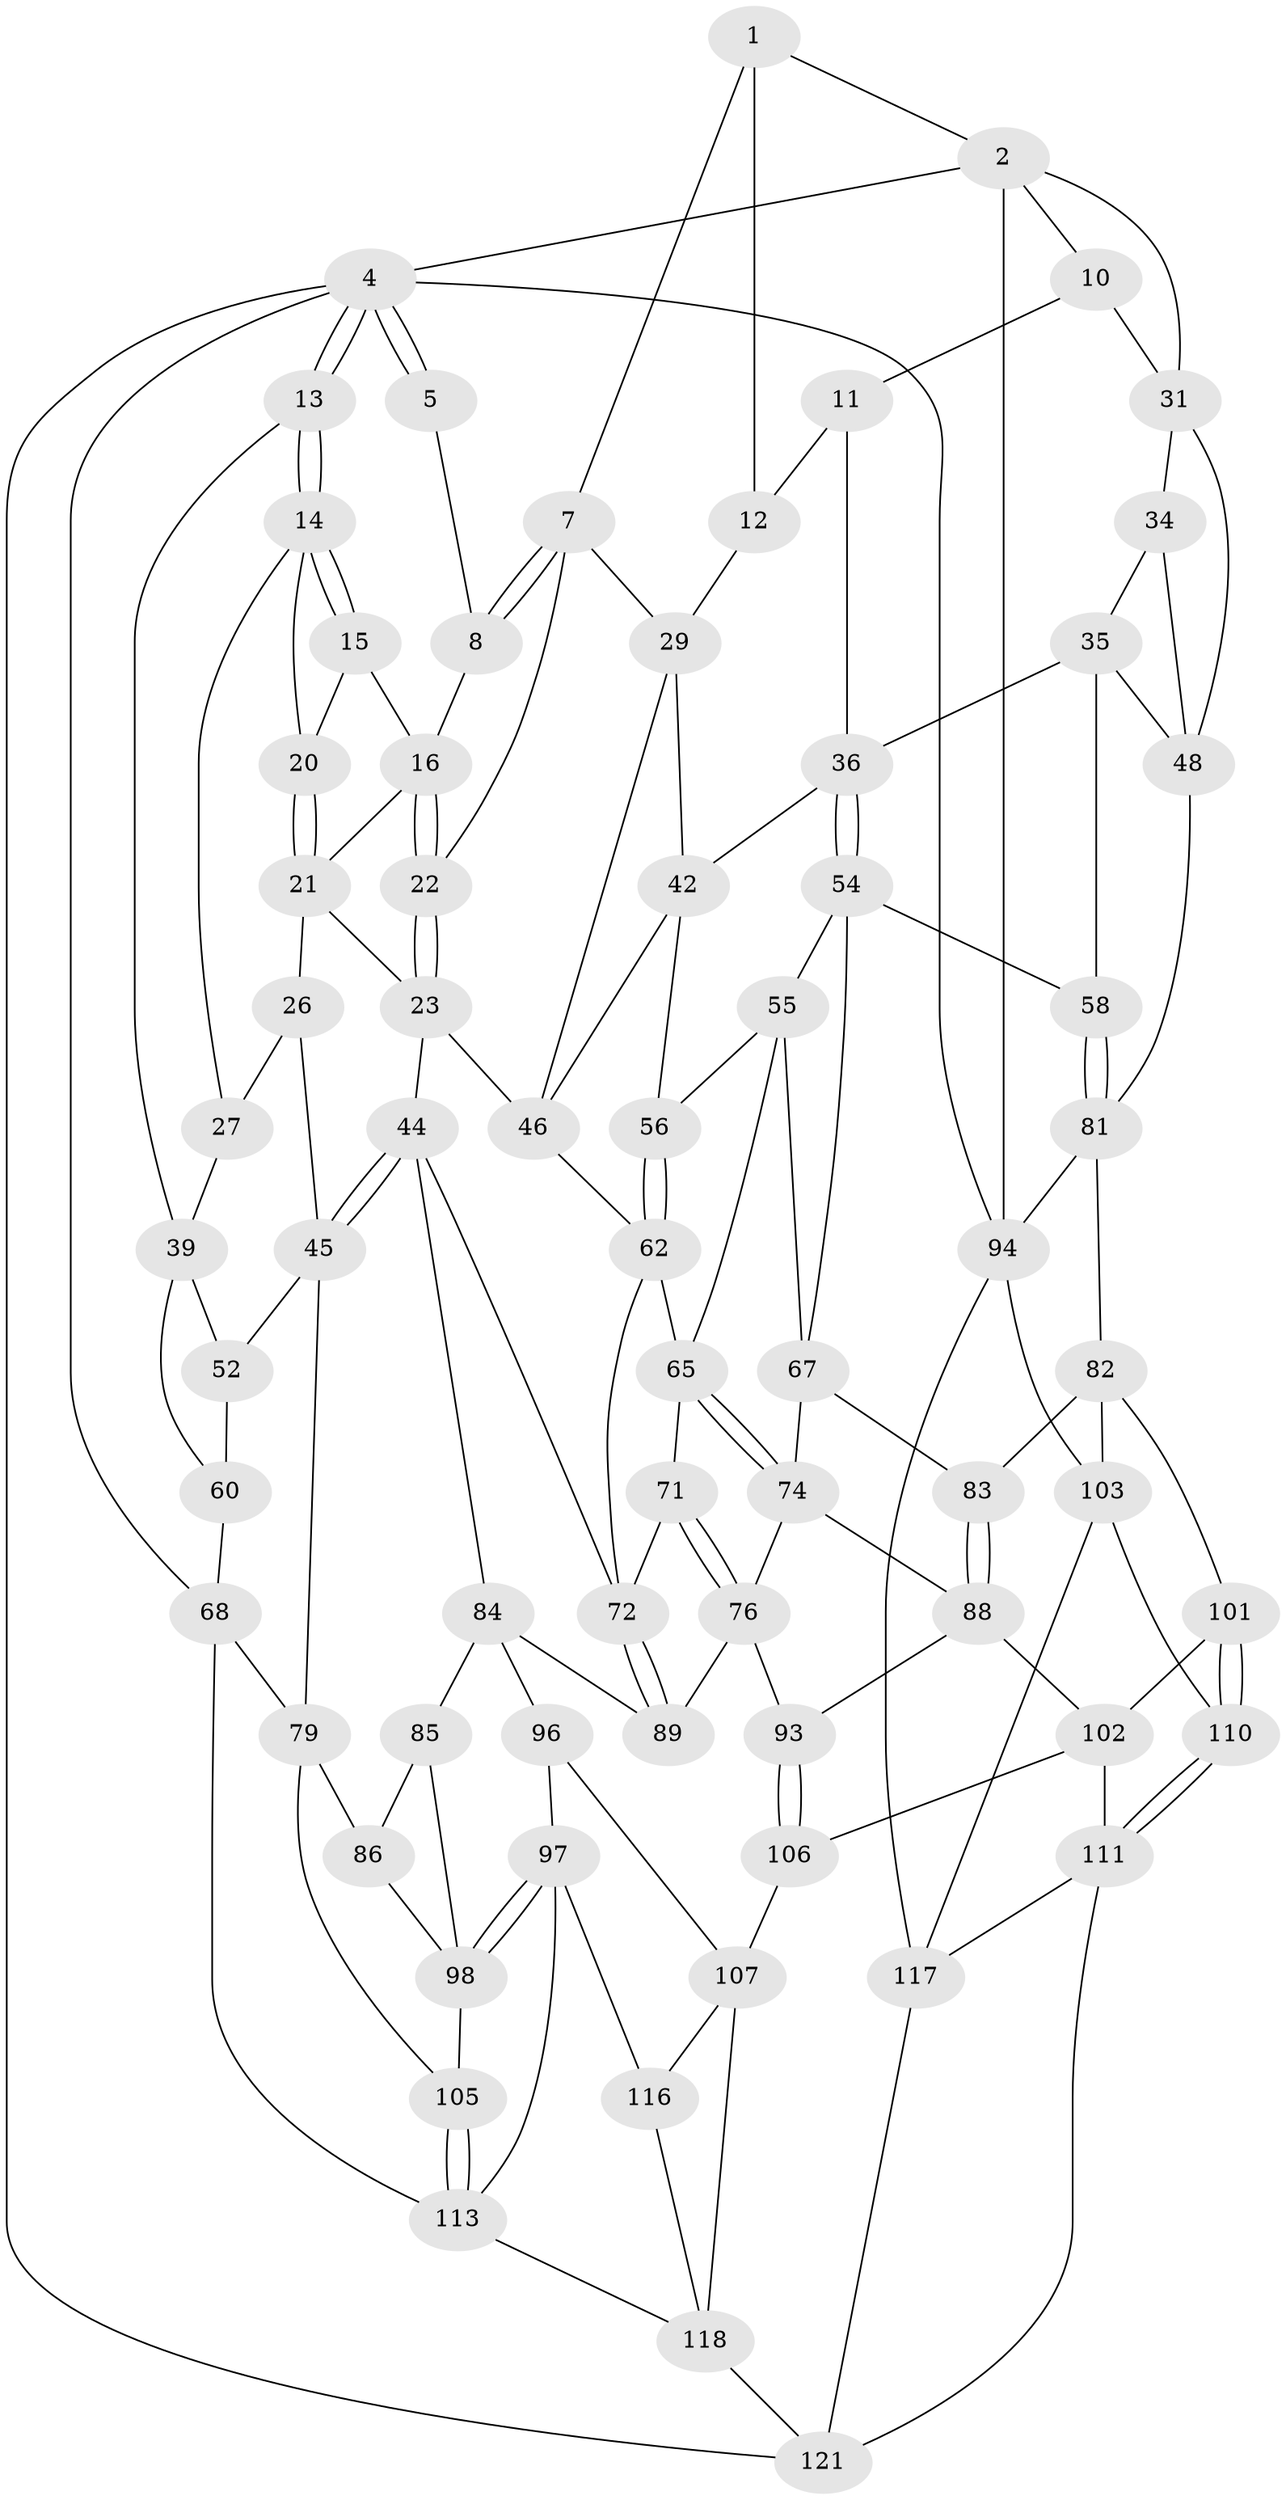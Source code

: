 // Generated by graph-tools (version 1.1) at 2025/52/02/27/25 19:52:42]
// undirected, 71 vertices, 150 edges
graph export_dot {
graph [start="1"]
  node [color=gray90,style=filled];
  1 [pos="+0.7373185483314064+0",super="+6"];
  2 [pos="+0.8953427407256475+0",super="+3"];
  4 [pos="+0+0",super="+70"];
  5 [pos="+0.4043938437697411+0"];
  7 [pos="+0.5043685324976425+0.08742037595965509",super="+25"];
  8 [pos="+0.4121132051866082+0",super="+9"];
  10 [pos="+0.8830982183405577+0.09437544226818155"];
  11 [pos="+0.8233241856455292+0.11485580421886424",super="+33"];
  12 [pos="+0.7032545750721341+0.0711967797002871",super="+28"];
  13 [pos="+0+0"];
  14 [pos="+0+0",super="+19"];
  15 [pos="+0.25593162922461676+0.023769487243407227",super="+18"];
  16 [pos="+0.4068803552401141+0",super="+17"];
  20 [pos="+0.24502050515991347+0.06760348642089277"];
  21 [pos="+0.2804210456606492+0.15826909951060858",super="+24"];
  22 [pos="+0.36765090317119453+0.18354572069249853"];
  23 [pos="+0.33639871067348126+0.21414357196287886",super="+43"];
  26 [pos="+0.2689432058322413+0.16314243845842374",super="+41"];
  27 [pos="+0.22419055489488002+0.1440953146245845",super="+38"];
  29 [pos="+0.677464454812071+0.1511176068523991",super="+30"];
  31 [pos="+1+0.04672117454261886",super="+32"];
  34 [pos="+0.9282959121612399+0.18538508599050166"];
  35 [pos="+0.8941216916615674+0.24077940826604752",super="+57"];
  36 [pos="+0.8195266188387071+0.2572844853131376",super="+37"];
  39 [pos="+0+0.10208102270616351",super="+40"];
  42 [pos="+0.6924135686764844+0.1875634106806678",super="+50"];
  44 [pos="+0.21922002958846112+0.3641194075808354",super="+78"];
  45 [pos="+0.20604078683137883+0.3611006389469849",super="+51"];
  46 [pos="+0.5237013578783882+0.2755681359034192",super="+47"];
  48 [pos="+1+0.36053265585024136",super="+49"];
  52 [pos="+0.17581925033896265+0.3624313450812798",super="+53"];
  54 [pos="+0.8084437087420805+0.28718995997944347",super="+59"];
  55 [pos="+0.7218103124387749+0.3226780076945055",super="+64"];
  56 [pos="+0.6827980551634081+0.3052481332006481"];
  58 [pos="+0.9336163107531013+0.40089179409780507"];
  60 [pos="+0+0.39448973642075946",super="+61"];
  62 [pos="+0.6315125590850668+0.372846303995562",super="+63"];
  65 [pos="+0.6773861532566496+0.4100925223141204",super="+66"];
  67 [pos="+0.7795698608428259+0.42363825377197184",super="+77"];
  68 [pos="+0+0.573521968542608",super="+69"];
  71 [pos="+0.5945684834755003+0.4928618084868339"];
  72 [pos="+0.4950911338246828+0.44618590646630774",super="+73"];
  74 [pos="+0.7065399468640051+0.4679871433072973",super="+75"];
  76 [pos="+0.6200224169156384+0.5200649267856029",super="+91"];
  79 [pos="+0.04682075670104747+0.5432379357933105",super="+80"];
  81 [pos="+0.8938751399243705+0.5160904189056175",super="+87"];
  82 [pos="+0.8766920411018776+0.5282556974282198",super="+100"];
  83 [pos="+0.8184139352675693+0.48906044538691346"];
  84 [pos="+0.2829327836263381+0.5167114805959457",super="+90"];
  85 [pos="+0.17472856539103218+0.5588229757308946"];
  86 [pos="+0.0691623829699708+0.5475452310539605"];
  88 [pos="+0.6893073635363888+0.5492334269138313",super="+92"];
  89 [pos="+0.43485431486243536+0.5771361784048098"];
  93 [pos="+0.5189382388047913+0.7074291206609253"];
  94 [pos="+1+1",super="+95"];
  96 [pos="+0.2747835197399566+0.7063376486756069"];
  97 [pos="+0.21684605559423778+0.6990525097489415",super="+115"];
  98 [pos="+0.21511804297782414+0.6982530203060825",super="+99"];
  101 [pos="+0.7833155252109391+0.6476274782339703"];
  102 [pos="+0.7693958554951263+0.6459674129031979",super="+109"];
  103 [pos="+1+0.7314049850612172",super="+104"];
  105 [pos="+0.1307353903830962+0.7021202308088625"];
  106 [pos="+0.5204428184939833+0.8389107978320036"];
  107 [pos="+0.36338828551723995+0.8352146015325932",super="+108"];
  110 [pos="+0.8432063989368241+0.7870692999260978"];
  111 [pos="+0.8199476512242243+0.8426311129732225",super="+112"];
  113 [pos="+0.0819840716035216+0.8237268302451568",super="+114"];
  116 [pos="+0.16715157436256112+0.835912272361153"];
  117 [pos="+0.8802980112047808+0.9253527145435567",super="+120"];
  118 [pos="+0.18353113502756518+0.9278751825871834",super="+119"];
  121 [pos="+0.5998920842522661+1",super="+122"];
  1 -- 2;
  1 -- 12;
  1 -- 7;
  2 -- 10;
  2 -- 4;
  2 -- 94;
  2 -- 31;
  4 -- 5;
  4 -- 5;
  4 -- 13;
  4 -- 13;
  4 -- 94;
  4 -- 68;
  4 -- 121;
  5 -- 8;
  7 -- 8;
  7 -- 8;
  7 -- 29;
  7 -- 22;
  8 -- 16;
  10 -- 11;
  10 -- 31;
  11 -- 12 [weight=2];
  11 -- 36;
  12 -- 29;
  13 -- 14;
  13 -- 14;
  13 -- 39;
  14 -- 15;
  14 -- 15;
  14 -- 27;
  14 -- 20;
  15 -- 20;
  15 -- 16;
  16 -- 22;
  16 -- 22;
  16 -- 21;
  20 -- 21;
  20 -- 21;
  21 -- 26;
  21 -- 23;
  22 -- 23;
  22 -- 23;
  23 -- 44;
  23 -- 46;
  26 -- 27 [weight=2];
  26 -- 45;
  27 -- 39;
  29 -- 42;
  29 -- 46;
  31 -- 48;
  31 -- 34;
  34 -- 35;
  34 -- 48;
  35 -- 36;
  35 -- 58;
  35 -- 48;
  36 -- 54;
  36 -- 54;
  36 -- 42;
  39 -- 52;
  39 -- 60;
  42 -- 56;
  42 -- 46;
  44 -- 45;
  44 -- 45;
  44 -- 84;
  44 -- 72;
  45 -- 52;
  45 -- 79;
  46 -- 62;
  48 -- 81;
  52 -- 60 [weight=2];
  54 -- 55;
  54 -- 58;
  54 -- 67;
  55 -- 56;
  55 -- 65;
  55 -- 67;
  56 -- 62;
  56 -- 62;
  58 -- 81;
  58 -- 81;
  60 -- 68;
  62 -- 65;
  62 -- 72;
  65 -- 74;
  65 -- 74;
  65 -- 71;
  67 -- 83;
  67 -- 74;
  68 -- 79;
  68 -- 113;
  71 -- 72;
  71 -- 76;
  71 -- 76;
  72 -- 89;
  72 -- 89;
  74 -- 88;
  74 -- 76;
  76 -- 89;
  76 -- 93;
  79 -- 86;
  79 -- 105;
  81 -- 82;
  81 -- 94;
  82 -- 83;
  82 -- 101;
  82 -- 103;
  83 -- 88;
  83 -- 88;
  84 -- 85;
  84 -- 96;
  84 -- 89;
  85 -- 86;
  85 -- 98;
  86 -- 98;
  88 -- 93;
  88 -- 102;
  93 -- 106;
  93 -- 106;
  94 -- 103;
  94 -- 117;
  96 -- 97;
  96 -- 107;
  97 -- 98;
  97 -- 98;
  97 -- 116;
  97 -- 113;
  98 -- 105;
  101 -- 102;
  101 -- 110;
  101 -- 110;
  102 -- 106;
  102 -- 111;
  103 -- 117;
  103 -- 110;
  105 -- 113;
  105 -- 113;
  106 -- 107;
  107 -- 116;
  107 -- 118;
  110 -- 111;
  110 -- 111;
  111 -- 117;
  111 -- 121;
  113 -- 118;
  116 -- 118;
  117 -- 121;
  118 -- 121;
}
